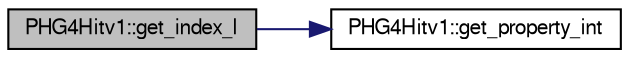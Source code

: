 digraph "PHG4Hitv1::get_index_l"
{
  bgcolor="transparent";
  edge [fontname="FreeSans",fontsize="10",labelfontname="FreeSans",labelfontsize="10"];
  node [fontname="FreeSans",fontsize="10",shape=record];
  rankdir="LR";
  Node1 [label="PHG4Hitv1::get_index_l",height=0.2,width=0.4,color="black", fillcolor="grey75", style="filled" fontcolor="black"];
  Node1 -> Node2 [color="midnightblue",fontsize="10",style="solid",fontname="FreeSans"];
  Node2 [label="PHG4Hitv1::get_property_int",height=0.2,width=0.4,color="black",URL="$d9/d35/classPHG4Hitv1.html#aa3da2c2af142668846df99120f319d90"];
}
